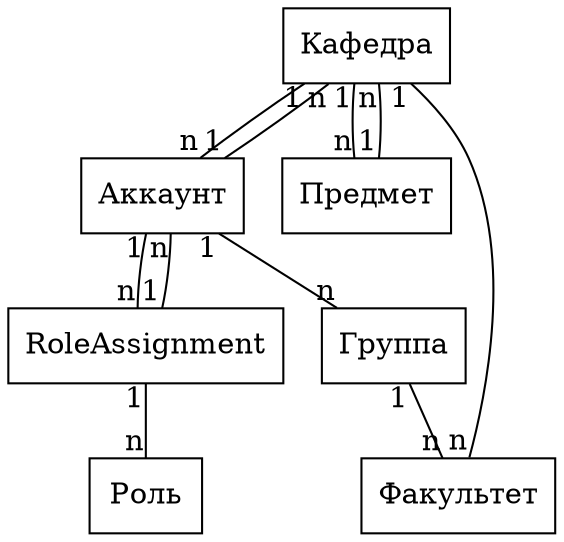 digraph G {
	node [shape="box"];
	edge [arrowhead=none,arrowtail=none];
	{
		edge[headlabel="n",taillabel="1"];
		Кафедра->{Аккаунт,Предмет,Факультет};
		Группа->Факультет;
		Аккаунт->{Кафедра,Группа,RoleAssignment};
		RoleAssignment->{Аккаунт,Роль};
		Предмет->Кафедра;
	}
	{
		edge[headlabel="1",taillabel="n"];
	}
}
